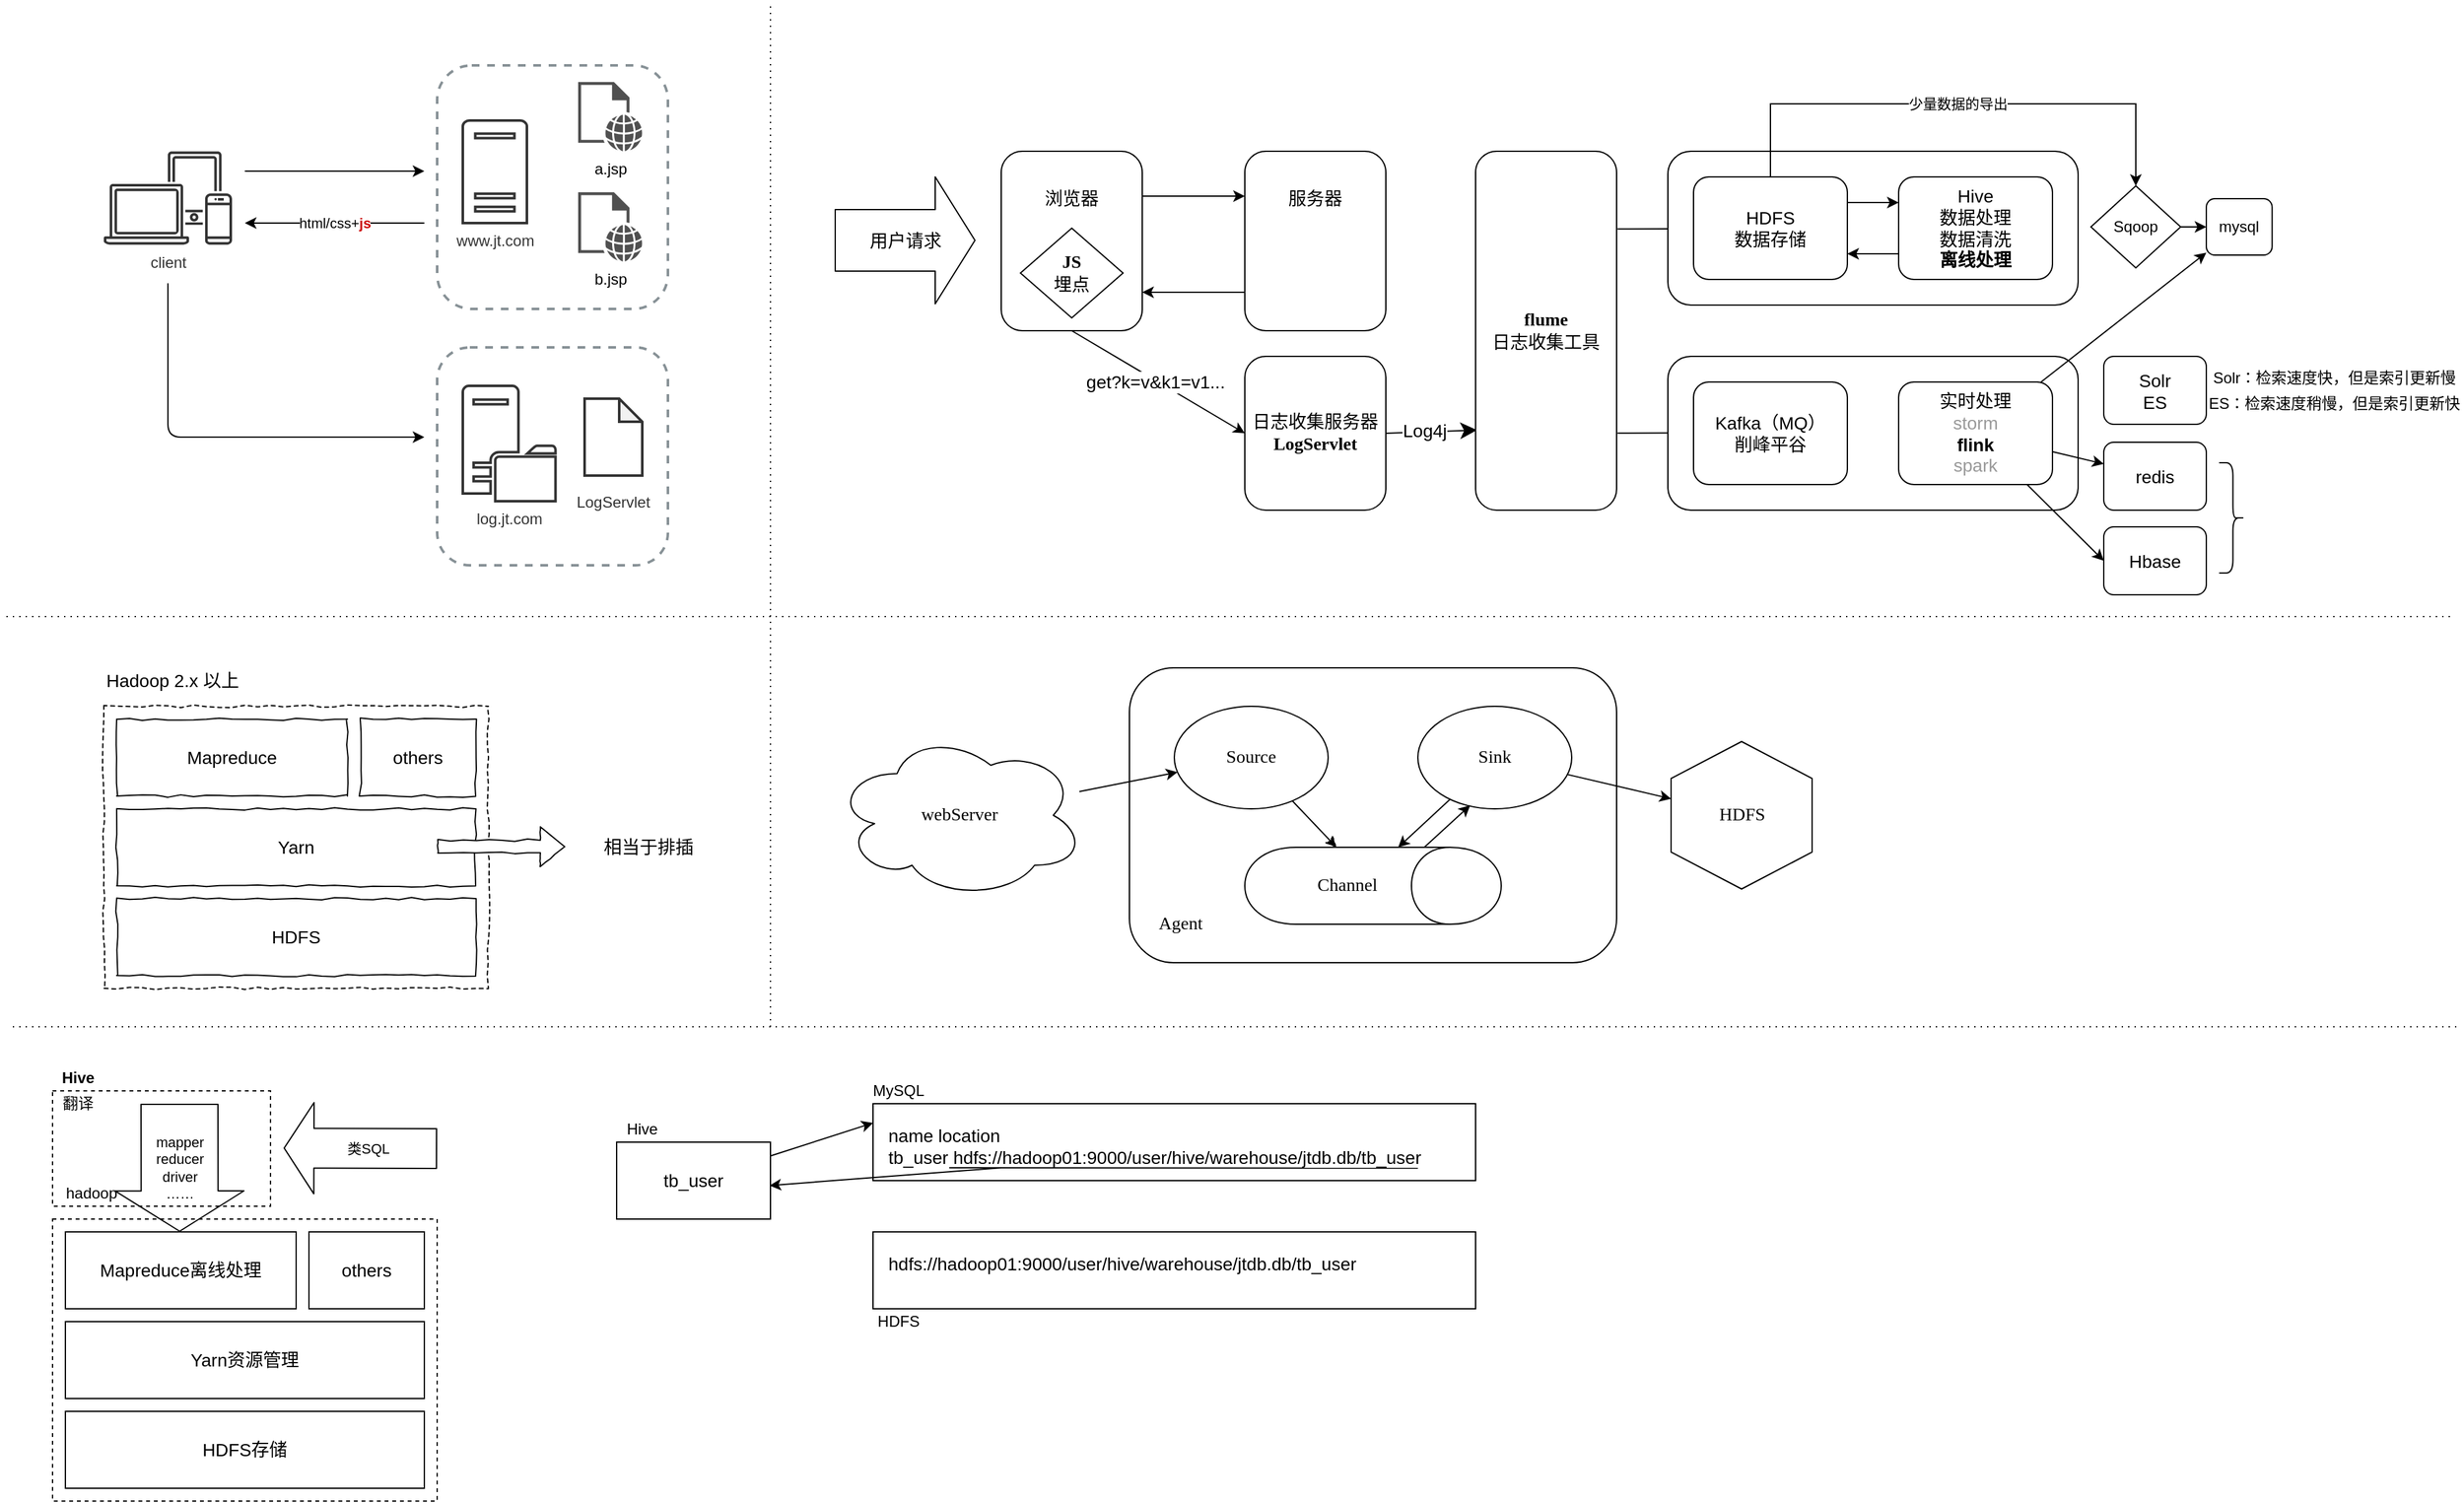 <mxfile version="12.7.4" type="github" pages="3">
  <diagram id="cfbfceXpIu6t2mLNVUXp" name="第 1 页">
    <mxGraphModel dx="263" dy="454" grid="1" gridSize="10" guides="1" tooltips="1" connect="1" arrows="1" fold="1" page="1" pageScale="1" pageWidth="1920" pageHeight="1200" math="0" shadow="0">
      <root>
        <mxCell id="0" />
        <mxCell id="1" parent="0" />
        <mxCell id="2E9C-oRiKgwrVDnKCf8d-44" value="" style="rounded=0;whiteSpace=wrap;html=1;comic=0;dashed=1;" parent="1" vertex="1">
          <mxGeometry x="40" y="850" width="170" height="90" as="geometry" />
        </mxCell>
        <mxCell id="hn4-Lr6tndSpIhgOmaXY-10" value="" style="rounded=1;whiteSpace=wrap;html=1;strokeColor=#879196;strokeWidth=2;fillColor=none;dashed=1;fontColor=#333;" parent="1" vertex="1">
          <mxGeometry x="340" y="50" width="180" height="190" as="geometry" />
        </mxCell>
        <mxCell id="hn4-Lr6tndSpIhgOmaXY-13" value="" style="rounded=1;whiteSpace=wrap;html=1;strokeColor=#879196;strokeWidth=2;fillColor=none;dashed=1;fontColor=#333;" parent="1" vertex="1">
          <mxGeometry x="340" y="270" width="180" height="170" as="geometry" />
        </mxCell>
        <mxCell id="hn4-Lr6tndSpIhgOmaXY-3" value="client" style="outlineConnect=0;gradientColor=none;fontColor=#333;strokeColor=none;fillColor=#333;dashed=0;verticalLabelPosition=bottom;verticalAlign=top;align=center;html=1;fontSize=12;fontStyle=0;aspect=fixed;shape=mxgraph.aws4.illustration_devices;pointerEvents=1" parent="1" vertex="1">
          <mxGeometry x="80" y="117" width="100" height="73" as="geometry" />
        </mxCell>
        <mxCell id="hn4-Lr6tndSpIhgOmaXY-5" value="www.jt.com" style="pointerEvents=1;shadow=0;dashed=0;html=1;strokeColor=#333;fillColor=none;labelPosition=center;verticalLabelPosition=bottom;verticalAlign=top;outlineConnect=0;align=center;shape=mxgraph.office.servers.server_generic;strokeWidth=2;fontColor=#333;" parent="1" vertex="1">
          <mxGeometry x="360" y="93" width="50" height="80" as="geometry" />
        </mxCell>
        <mxCell id="hn4-Lr6tndSpIhgOmaXY-6" value="" style="endArrow=classic;html=1;" parent="1" edge="1">
          <mxGeometry width="50" height="50" relative="1" as="geometry">
            <mxPoint x="190" y="132.5" as="sourcePoint" />
            <mxPoint x="330" y="132.5" as="targetPoint" />
          </mxGeometry>
        </mxCell>
        <mxCell id="hn4-Lr6tndSpIhgOmaXY-7" value="log.jt.com" style="pointerEvents=1;shadow=0;dashed=0;html=1;strokeColor=#333;fillColor=none;labelPosition=center;verticalLabelPosition=bottom;verticalAlign=top;outlineConnect=0;align=center;shape=mxgraph.office.servers.file_server;strokeWidth=2;fontColor=#333;" parent="1" vertex="1">
          <mxGeometry x="360.0" y="300" width="72.32" height="90" as="geometry" />
        </mxCell>
        <mxCell id="hn4-Lr6tndSpIhgOmaXY-8" value="a.jsp" style="pointerEvents=1;shadow=0;dashed=0;html=1;strokeColor=none;fillColor=#505050;labelPosition=center;verticalLabelPosition=bottom;verticalAlign=top;outlineConnect=0;align=center;shape=mxgraph.office.concepts.web_page;" parent="1" vertex="1">
          <mxGeometry x="450" y="63" width="50" height="54" as="geometry" />
        </mxCell>
        <mxCell id="hn4-Lr6tndSpIhgOmaXY-9" value="b.jsp" style="pointerEvents=1;shadow=0;dashed=0;html=1;strokeColor=none;fillColor=#505050;labelPosition=center;verticalLabelPosition=bottom;verticalAlign=top;outlineConnect=0;align=center;shape=mxgraph.office.concepts.web_page;" parent="1" vertex="1">
          <mxGeometry x="450" y="149" width="50" height="54" as="geometry" />
        </mxCell>
        <mxCell id="hn4-Lr6tndSpIhgOmaXY-11" value="html/css+&lt;b&gt;&lt;font color=&quot;#cc0000&quot;&gt;js&lt;/font&gt;&lt;/b&gt;" style="endArrow=classic;html=1;" parent="1" edge="1">
          <mxGeometry width="50" height="50" relative="1" as="geometry">
            <mxPoint x="330" y="173" as="sourcePoint" />
            <mxPoint x="190" y="173" as="targetPoint" />
            <mxPoint as="offset" />
          </mxGeometry>
        </mxCell>
        <mxCell id="hn4-Lr6tndSpIhgOmaXY-12" value="" style="endArrow=classic;html=1;" parent="1" edge="1">
          <mxGeometry width="50" height="50" relative="1" as="geometry">
            <mxPoint x="130" y="220" as="sourcePoint" />
            <mxPoint x="330" y="340" as="targetPoint" />
            <Array as="points">
              <mxPoint x="130" y="340" />
            </Array>
          </mxGeometry>
        </mxCell>
        <mxCell id="hn4-Lr6tndSpIhgOmaXY-18" value="&lt;br&gt;&lt;br&gt;&lt;br&gt;&lt;br&gt;&lt;br&gt;&lt;br&gt;&lt;br&gt;LogServlet" style="shape=note;whiteSpace=wrap;html=1;backgroundOutline=1;darkOpacity=0.05;shadow=0;strokeColor=#333333;strokeWidth=2;fillColor=none;fontColor=#333;size=18;" parent="1" vertex="1">
          <mxGeometry x="455" y="310" width="45" height="60" as="geometry" />
        </mxCell>
        <mxCell id="W54uMN7NJSDBKbqZ157n-1" value="" style="rounded=1;whiteSpace=wrap;html=1;fontSize=14;" parent="1" vertex="1">
          <mxGeometry x="1300" y="277" width="320" height="120" as="geometry" />
        </mxCell>
        <mxCell id="W54uMN7NJSDBKbqZ157n-2" style="edgeStyle=none;rounded=0;comic=0;orthogonalLoop=1;jettySize=auto;html=1;fontSize=14;entryX=1.006;entryY=0.224;entryDx=0;entryDy=0;entryPerimeter=0;endArrow=none;endFill=0;" parent="1" source="W54uMN7NJSDBKbqZ157n-3" edge="1">
          <mxGeometry relative="1" as="geometry">
            <mxPoint x="1260.66" y="177.64" as="targetPoint" />
          </mxGeometry>
        </mxCell>
        <mxCell id="W54uMN7NJSDBKbqZ157n-3" value="" style="rounded=1;whiteSpace=wrap;html=1;fontSize=14;" parent="1" vertex="1">
          <mxGeometry x="1300" y="117" width="320" height="120" as="geometry" />
        </mxCell>
        <mxCell id="W54uMN7NJSDBKbqZ157n-4" value="" style="edgeStyle=orthogonalEdgeStyle;rounded=0;orthogonalLoop=1;jettySize=auto;html=1;fontSize=14;exitX=1;exitY=0.25;exitDx=0;exitDy=0;entryX=0;entryY=0.25;entryDx=0;entryDy=0;" parent="1" source="W54uMN7NJSDBKbqZ157n-6" target="W54uMN7NJSDBKbqZ157n-8" edge="1">
          <mxGeometry relative="1" as="geometry" />
        </mxCell>
        <mxCell id="W54uMN7NJSDBKbqZ157n-5" value="get?k=v&amp;amp;k1=v1..." style="rounded=0;orthogonalLoop=1;jettySize=auto;html=1;entryX=0;entryY=0.5;entryDx=0;entryDy=0;fontSize=14;exitX=0.5;exitY=1;exitDx=0;exitDy=0;" parent="1" source="W54uMN7NJSDBKbqZ157n-6" target="W54uMN7NJSDBKbqZ157n-11" edge="1">
          <mxGeometry x="-0.027" y="-1" relative="1" as="geometry">
            <mxPoint as="offset" />
          </mxGeometry>
        </mxCell>
        <mxCell id="W54uMN7NJSDBKbqZ157n-6" value="浏览器&lt;br&gt;&lt;br&gt;&lt;br&gt;&lt;br&gt;&lt;br&gt;" style="rounded=1;whiteSpace=wrap;html=1;fontSize=14;" parent="1" vertex="1">
          <mxGeometry x="780" y="117" width="110" height="140" as="geometry" />
        </mxCell>
        <mxCell id="W54uMN7NJSDBKbqZ157n-7" style="edgeStyle=orthogonalEdgeStyle;rounded=0;orthogonalLoop=1;jettySize=auto;html=1;fontSize=14;" parent="1" source="W54uMN7NJSDBKbqZ157n-8" edge="1">
          <mxGeometry relative="1" as="geometry">
            <mxPoint x="890" y="227" as="targetPoint" />
            <Array as="points">
              <mxPoint x="890" y="227" />
            </Array>
          </mxGeometry>
        </mxCell>
        <mxCell id="W54uMN7NJSDBKbqZ157n-8" value="服务器&lt;br&gt;&lt;br&gt;&lt;br&gt;&lt;br&gt;&lt;br&gt;" style="rounded=1;whiteSpace=wrap;html=1;fontSize=14;" parent="1" vertex="1">
          <mxGeometry x="970" y="117" width="110" height="140" as="geometry" />
        </mxCell>
        <mxCell id="W54uMN7NJSDBKbqZ157n-9" value="&lt;b&gt;&lt;font face=&quot;Lucida Console&quot;&gt;JS&lt;/font&gt;&lt;/b&gt;&lt;br&gt;埋点" style="rhombus;whiteSpace=wrap;html=1;fontSize=14;" parent="1" vertex="1">
          <mxGeometry x="795" y="177" width="80" height="70" as="geometry" />
        </mxCell>
        <mxCell id="W54uMN7NJSDBKbqZ157n-10" value="Log4j" style="edgeStyle=none;rounded=0;orthogonalLoop=1;jettySize=auto;html=1;fontSize=14;exitX=1;exitY=0.5;exitDx=0;exitDy=0;entryX=0.01;entryY=0.777;entryDx=0;entryDy=0;entryPerimeter=0;endWidth=28.514;endSize=10.034;" parent="1" source="W54uMN7NJSDBKbqZ157n-11" target="W54uMN7NJSDBKbqZ157n-12" edge="1">
          <mxGeometry x="-0.156" y="1" relative="1" as="geometry">
            <mxPoint x="1080" y="358" as="sourcePoint" />
            <mxPoint x="1140.66" y="357.72" as="targetPoint" />
            <mxPoint as="offset" />
          </mxGeometry>
        </mxCell>
        <mxCell id="W54uMN7NJSDBKbqZ157n-11" value="日志收集服务器&lt;br&gt;&lt;b&gt;&lt;font face=&quot;Lucida Console&quot;&gt;LogServlet&lt;/font&gt;&lt;/b&gt;" style="rounded=1;whiteSpace=wrap;html=1;fontSize=14;" parent="1" vertex="1">
          <mxGeometry x="970" y="277" width="110" height="120" as="geometry" />
        </mxCell>
        <mxCell id="W54uMN7NJSDBKbqZ157n-12" value="&lt;font face=&quot;Lucida Console&quot;&gt;&lt;b&gt;flume&lt;/b&gt;&lt;/font&gt;&lt;br&gt;日志收集工具" style="rounded=1;whiteSpace=wrap;html=1;fontSize=14;" parent="1" vertex="1">
          <mxGeometry x="1150" y="117" width="110" height="280" as="geometry" />
        </mxCell>
        <mxCell id="W54uMN7NJSDBKbqZ157n-14" value="" style="edgeStyle=none;rounded=0;comic=0;orthogonalLoop=1;jettySize=auto;html=1;fontSize=14;exitX=1;exitY=0.25;exitDx=0;exitDy=0;entryX=0;entryY=0.25;entryDx=0;entryDy=0;" parent="1" source="W54uMN7NJSDBKbqZ157n-15" target="W54uMN7NJSDBKbqZ157n-16" edge="1">
          <mxGeometry relative="1" as="geometry" />
        </mxCell>
        <mxCell id="2E9C-oRiKgwrVDnKCf8d-19" value="少量数据的导出" style="edgeStyle=elbowEdgeStyle;rounded=0;orthogonalLoop=1;jettySize=auto;html=1;entryX=0.5;entryY=0;entryDx=0;entryDy=0;exitX=0.5;exitY=0;exitDx=0;exitDy=0;" parent="1" source="W54uMN7NJSDBKbqZ157n-15" target="2E9C-oRiKgwrVDnKCf8d-18" edge="1">
          <mxGeometry relative="1" as="geometry">
            <Array as="points">
              <mxPoint x="1522" y="80" />
            </Array>
          </mxGeometry>
        </mxCell>
        <mxCell id="W54uMN7NJSDBKbqZ157n-15" value="HDFS&lt;br&gt;数据存储" style="rounded=1;whiteSpace=wrap;html=1;fontSize=14;" parent="1" vertex="1">
          <mxGeometry x="1320" y="137" width="120" height="80" as="geometry" />
        </mxCell>
        <mxCell id="2E9C-oRiKgwrVDnKCf8d-17" style="edgeStyle=none;rounded=0;orthogonalLoop=1;jettySize=auto;html=1;entryX=1;entryY=0.75;entryDx=0;entryDy=0;exitX=0;exitY=0.75;exitDx=0;exitDy=0;" parent="1" source="W54uMN7NJSDBKbqZ157n-16" target="W54uMN7NJSDBKbqZ157n-15" edge="1">
          <mxGeometry relative="1" as="geometry" />
        </mxCell>
        <mxCell id="W54uMN7NJSDBKbqZ157n-16" value="Hive&lt;br&gt;数据处理&lt;br&gt;数据清洗&lt;br&gt;&lt;b&gt;离线处理&lt;/b&gt;" style="rounded=1;whiteSpace=wrap;html=1;fontSize=14;" parent="1" vertex="1">
          <mxGeometry x="1480" y="137" width="120" height="80" as="geometry" />
        </mxCell>
        <mxCell id="W54uMN7NJSDBKbqZ157n-18" value="Kafka（MQ）&lt;br&gt;削峰平谷" style="rounded=1;whiteSpace=wrap;html=1;fontSize=14;" parent="1" vertex="1">
          <mxGeometry x="1320" y="297" width="120" height="80" as="geometry" />
        </mxCell>
        <mxCell id="W54uMN7NJSDBKbqZ157n-20" style="edgeStyle=none;rounded=0;comic=0;orthogonalLoop=1;jettySize=auto;html=1;fontSize=14;entryX=1.006;entryY=0.224;entryDx=0;entryDy=0;entryPerimeter=0;endArrow=none;endFill=0;" parent="1" edge="1">
          <mxGeometry relative="1" as="geometry">
            <mxPoint x="1260.66" y="336.89" as="targetPoint" />
            <mxPoint x="1300" y="336.764" as="sourcePoint" />
          </mxGeometry>
        </mxCell>
        <mxCell id="W54uMN7NJSDBKbqZ157n-21" value="用户请求" style="shape=flexArrow;endArrow=classic;html=1;fontSize=14;endWidth=50;endSize=10;width=48;" parent="1" edge="1">
          <mxGeometry width="50" height="50" relative="1" as="geometry">
            <mxPoint x="650" y="186.5" as="sourcePoint" />
            <mxPoint x="760" y="186.5" as="targetPoint" />
          </mxGeometry>
        </mxCell>
        <mxCell id="W54uMN7NJSDBKbqZ157n-22" value="mysql" style="rounded=1;whiteSpace=wrap;html=1;" parent="1" vertex="1">
          <mxGeometry x="1720" y="154" width="51.33" height="44" as="geometry" />
        </mxCell>
        <mxCell id="tuWvKt4FF0OUbdxy8NSD-1" value="" style="rounded=0;whiteSpace=wrap;html=1;fontSize=14;dashed=1;comic=1;" parent="1" vertex="1">
          <mxGeometry x="80" y="550" width="300" height="220" as="geometry" />
        </mxCell>
        <mxCell id="tuWvKt4FF0OUbdxy8NSD-2" value="HDFS" style="rounded=0;whiteSpace=wrap;html=1;fontSize=14;comic=1;" parent="1" vertex="1">
          <mxGeometry x="90" y="700" width="280" height="60" as="geometry" />
        </mxCell>
        <mxCell id="tuWvKt4FF0OUbdxy8NSD-3" value="Yarn" style="rounded=0;whiteSpace=wrap;html=1;fontSize=14;comic=1;" parent="1" vertex="1">
          <mxGeometry x="90" y="630" width="280" height="60" as="geometry" />
        </mxCell>
        <mxCell id="tuWvKt4FF0OUbdxy8NSD-4" value="Mapreduce" style="rounded=0;whiteSpace=wrap;html=1;fontSize=14;comic=1;" parent="1" vertex="1">
          <mxGeometry x="90" y="560" width="180" height="60" as="geometry" />
        </mxCell>
        <mxCell id="tuWvKt4FF0OUbdxy8NSD-5" value="others" style="rounded=0;whiteSpace=wrap;html=1;fontSize=14;comic=1;" parent="1" vertex="1">
          <mxGeometry x="280" y="560" width="90" height="60" as="geometry" />
        </mxCell>
        <mxCell id="tuWvKt4FF0OUbdxy8NSD-6" value="Hadoop 2.x 以上" style="text;html=1;strokeColor=none;fillColor=none;align=left;verticalAlign=middle;whiteSpace=wrap;rounded=0;fontSize=14;comic=1;" parent="1" vertex="1">
          <mxGeometry x="80" y="520" width="119" height="20" as="geometry" />
        </mxCell>
        <mxCell id="tuWvKt4FF0OUbdxy8NSD-7" value="" style="shape=flexArrow;endArrow=classic;html=1;fontSize=14;fillColor=#ffffff;comic=1;" parent="1" edge="1">
          <mxGeometry width="50" height="50" relative="1" as="geometry">
            <mxPoint x="340" y="659.5" as="sourcePoint" />
            <mxPoint x="440" y="659.5" as="targetPoint" />
          </mxGeometry>
        </mxCell>
        <mxCell id="tuWvKt4FF0OUbdxy8NSD-8" value="相当于排插" style="text;html=1;strokeColor=none;fillColor=none;align=center;verticalAlign=middle;whiteSpace=wrap;rounded=0;fontSize=14;comic=1;" parent="1" vertex="1">
          <mxGeometry x="460" y="645" width="90" height="30" as="geometry" />
        </mxCell>
        <mxCell id="2E9C-oRiKgwrVDnKCf8d-1" value="" style="rounded=1;whiteSpace=wrap;html=1;fontSize=14;comic=0;fontFamily=Comic Sans MS;" parent="1" vertex="1">
          <mxGeometry x="880" y="520" width="380" height="230" as="geometry" />
        </mxCell>
        <mxCell id="2E9C-oRiKgwrVDnKCf8d-2" style="rounded=0;comic=0;orthogonalLoop=1;jettySize=auto;html=1;fontSize=14;fontFamily=Comic Sans MS;" parent="1" source="2E9C-oRiKgwrVDnKCf8d-3" target="2E9C-oRiKgwrVDnKCf8d-5" edge="1">
          <mxGeometry relative="1" as="geometry" />
        </mxCell>
        <mxCell id="2E9C-oRiKgwrVDnKCf8d-3" value="webServer" style="ellipse;shape=cloud;whiteSpace=wrap;html=1;fontSize=14;comic=1;fontFamily=Comic Sans MS;" parent="1" vertex="1">
          <mxGeometry x="650" y="570" width="195" height="130" as="geometry" />
        </mxCell>
        <mxCell id="2E9C-oRiKgwrVDnKCf8d-4" style="edgeStyle=none;rounded=0;comic=1;orthogonalLoop=1;jettySize=auto;html=1;fontFamily=Comic Sans MS;fontSize=14;" parent="1" source="2E9C-oRiKgwrVDnKCf8d-5" target="2E9C-oRiKgwrVDnKCf8d-11" edge="1">
          <mxGeometry relative="1" as="geometry" />
        </mxCell>
        <mxCell id="2E9C-oRiKgwrVDnKCf8d-5" value="Source" style="ellipse;whiteSpace=wrap;html=1;fontSize=14;fontFamily=Comic Sans MS;" parent="1" vertex="1">
          <mxGeometry x="915" y="550" width="120" height="80" as="geometry" />
        </mxCell>
        <mxCell id="2E9C-oRiKgwrVDnKCf8d-6" style="rounded=0;comic=0;orthogonalLoop=1;jettySize=auto;html=1;fontFamily=Comic Sans MS;fontSize=14;entryX=0.001;entryY=0.402;entryDx=0;entryDy=0;entryPerimeter=0;" parent="1" source="2E9C-oRiKgwrVDnKCf8d-8" target="2E9C-oRiKgwrVDnKCf8d-11" edge="1">
          <mxGeometry relative="1" as="geometry" />
        </mxCell>
        <mxCell id="2E9C-oRiKgwrVDnKCf8d-7" style="edgeStyle=none;rounded=0;comic=0;orthogonalLoop=1;jettySize=auto;html=1;fontFamily=Comic Sans MS;fontSize=14;" parent="1" source="2E9C-oRiKgwrVDnKCf8d-8" target="2E9C-oRiKgwrVDnKCf8d-9" edge="1">
          <mxGeometry relative="1" as="geometry" />
        </mxCell>
        <mxCell id="2E9C-oRiKgwrVDnKCf8d-8" value="Sink" style="ellipse;whiteSpace=wrap;html=1;fontSize=14;comic=1;fontFamily=Comic Sans MS;" parent="1" vertex="1">
          <mxGeometry x="1105" y="550" width="120" height="80" as="geometry" />
        </mxCell>
        <mxCell id="2E9C-oRiKgwrVDnKCf8d-9" value="HDFS" style="shape=hexagon;perimeter=hexagonPerimeter2;whiteSpace=wrap;html=1;fontSize=14;rotation=90;horizontal=0;comic=0;fontFamily=Comic Sans MS;" parent="1" vertex="1">
          <mxGeometry x="1300" y="580" width="115" height="110" as="geometry" />
        </mxCell>
        <mxCell id="2E9C-oRiKgwrVDnKCf8d-10" style="rounded=0;comic=0;orthogonalLoop=1;jettySize=auto;html=1;fontFamily=Comic Sans MS;fontSize=14;entryX=0.34;entryY=0.965;entryDx=0;entryDy=0;entryPerimeter=0;exitX=0;exitY=0.3;exitDx=0;exitDy=0;" parent="1" source="2E9C-oRiKgwrVDnKCf8d-11" target="2E9C-oRiKgwrVDnKCf8d-8" edge="1">
          <mxGeometry relative="1" as="geometry" />
        </mxCell>
        <mxCell id="2E9C-oRiKgwrVDnKCf8d-11" value="Channel" style="shape=cylinder;whiteSpace=wrap;html=1;boundedLbl=1;backgroundOutline=1;fontSize=14;rotation=90;horizontal=0;fontFamily=Comic Sans MS;" parent="1" vertex="1">
          <mxGeometry x="1040" y="590" width="60" height="200" as="geometry" />
        </mxCell>
        <mxCell id="2E9C-oRiKgwrVDnKCf8d-12" value="Agent" style="text;html=1;strokeColor=none;fillColor=none;align=center;verticalAlign=middle;whiteSpace=wrap;rounded=0;fontSize=14;fontFamily=Comic Sans MS;" parent="1" vertex="1">
          <mxGeometry x="900" y="710" width="40" height="20" as="geometry" />
        </mxCell>
        <mxCell id="2E9C-oRiKgwrVDnKCf8d-13" value="" style="endArrow=none;dashed=1;html=1;dashPattern=1 4;" parent="1" edge="1">
          <mxGeometry width="50" height="50" relative="1" as="geometry">
            <mxPoint x="600" y="800" as="sourcePoint" />
            <mxPoint x="600" as="targetPoint" />
          </mxGeometry>
        </mxCell>
        <mxCell id="2E9C-oRiKgwrVDnKCf8d-14" value="" style="endArrow=none;dashed=1;html=1;dashPattern=1 4;" parent="1" edge="1">
          <mxGeometry width="50" height="50" relative="1" as="geometry">
            <mxPoint x="1910" y="480" as="sourcePoint" />
            <mxPoint y="480" as="targetPoint" />
          </mxGeometry>
        </mxCell>
        <mxCell id="2E9C-oRiKgwrVDnKCf8d-15" value="" style="endArrow=none;dashed=1;html=1;dashPattern=1 4;" parent="1" edge="1">
          <mxGeometry width="50" height="50" relative="1" as="geometry">
            <mxPoint x="1915" y="800" as="sourcePoint" />
            <mxPoint x="5" y="800" as="targetPoint" />
          </mxGeometry>
        </mxCell>
        <mxCell id="2E9C-oRiKgwrVDnKCf8d-20" style="edgeStyle=elbowEdgeStyle;rounded=0;orthogonalLoop=1;jettySize=auto;html=1;" parent="1" source="2E9C-oRiKgwrVDnKCf8d-18" target="W54uMN7NJSDBKbqZ157n-22" edge="1">
          <mxGeometry relative="1" as="geometry" />
        </mxCell>
        <mxCell id="2E9C-oRiKgwrVDnKCf8d-18" value="Sqoop" style="rhombus;whiteSpace=wrap;html=1;" parent="1" vertex="1">
          <mxGeometry x="1630" y="144" width="70" height="64" as="geometry" />
        </mxCell>
        <mxCell id="2E9C-oRiKgwrVDnKCf8d-31" style="rounded=0;orthogonalLoop=1;jettySize=auto;html=1;" parent="1" source="2E9C-oRiKgwrVDnKCf8d-22" target="2E9C-oRiKgwrVDnKCf8d-30" edge="1">
          <mxGeometry relative="1" as="geometry" />
        </mxCell>
        <mxCell id="2E9C-oRiKgwrVDnKCf8d-32" style="edgeStyle=none;rounded=0;orthogonalLoop=1;jettySize=auto;html=1;" parent="1" source="2E9C-oRiKgwrVDnKCf8d-22" target="W54uMN7NJSDBKbqZ157n-22" edge="1">
          <mxGeometry relative="1" as="geometry" />
        </mxCell>
        <mxCell id="2E9C-oRiKgwrVDnKCf8d-34" style="edgeStyle=none;rounded=0;orthogonalLoop=1;jettySize=auto;html=1;entryX=0;entryY=0.5;entryDx=0;entryDy=0;" parent="1" source="2E9C-oRiKgwrVDnKCf8d-22" target="2E9C-oRiKgwrVDnKCf8d-33" edge="1">
          <mxGeometry relative="1" as="geometry" />
        </mxCell>
        <mxCell id="2E9C-oRiKgwrVDnKCf8d-22" value="实时处理&lt;br&gt;&lt;font color=&quot;#999999&quot;&gt;storm&lt;/font&gt;&lt;br&gt;&lt;b&gt;flink&lt;/b&gt;&lt;br&gt;&lt;font color=&quot;#999999&quot;&gt;spark&lt;/font&gt;" style="rounded=1;whiteSpace=wrap;html=1;fontSize=14;" parent="1" vertex="1">
          <mxGeometry x="1480" y="297" width="120" height="80" as="geometry" />
        </mxCell>
        <mxCell id="2E9C-oRiKgwrVDnKCf8d-24" value="Solr&lt;br&gt;ES" style="rounded=1;whiteSpace=wrap;html=1;fontSize=14;" parent="1" vertex="1">
          <mxGeometry x="1640" y="277" width="80" height="53" as="geometry" />
        </mxCell>
        <mxCell id="2E9C-oRiKgwrVDnKCf8d-25" value="Solr：检索速度快，但是索引更新慢" style="text;html=1;strokeColor=none;fillColor=none;align=center;verticalAlign=middle;whiteSpace=wrap;rounded=0;" parent="1" vertex="1">
          <mxGeometry x="1720" y="283.5" width="200" height="20" as="geometry" />
        </mxCell>
        <mxCell id="2E9C-oRiKgwrVDnKCf8d-28" value="ES：检索速度稍慢，但是索引更新快" style="text;html=1;strokeColor=none;fillColor=none;align=center;verticalAlign=middle;whiteSpace=wrap;rounded=0;" parent="1" vertex="1">
          <mxGeometry x="1720" y="303.5" width="200" height="20" as="geometry" />
        </mxCell>
        <mxCell id="2E9C-oRiKgwrVDnKCf8d-30" value="redis" style="rounded=1;whiteSpace=wrap;html=1;fontSize=14;" parent="1" vertex="1">
          <mxGeometry x="1640" y="344" width="80" height="53" as="geometry" />
        </mxCell>
        <mxCell id="2E9C-oRiKgwrVDnKCf8d-33" value="Hbase" style="rounded=1;whiteSpace=wrap;html=1;fontSize=14;" parent="1" vertex="1">
          <mxGeometry x="1640" y="410" width="80" height="53" as="geometry" />
        </mxCell>
        <mxCell id="2E9C-oRiKgwrVDnKCf8d-35" value="" style="shape=curlyBracket;whiteSpace=wrap;html=1;rounded=1;size=0.462;rotation=-180;" parent="1" vertex="1">
          <mxGeometry x="1730" y="360" width="20" height="86" as="geometry" />
        </mxCell>
        <mxCell id="2E9C-oRiKgwrVDnKCf8d-36" value="" style="rounded=0;whiteSpace=wrap;html=1;fontSize=14;dashed=1;comic=0;" parent="1" vertex="1">
          <mxGeometry x="40" y="950" width="300" height="220" as="geometry" />
        </mxCell>
        <mxCell id="2E9C-oRiKgwrVDnKCf8d-37" value="HDFS存储" style="rounded=0;whiteSpace=wrap;html=1;fontSize=14;comic=0;" parent="1" vertex="1">
          <mxGeometry x="50" y="1100" width="280" height="60" as="geometry" />
        </mxCell>
        <mxCell id="2E9C-oRiKgwrVDnKCf8d-38" value="Yarn资源管理" style="rounded=0;whiteSpace=wrap;html=1;fontSize=14;comic=0;" parent="1" vertex="1">
          <mxGeometry x="50" y="1030" width="280" height="60" as="geometry" />
        </mxCell>
        <mxCell id="2E9C-oRiKgwrVDnKCf8d-39" value="Mapreduce离线处理" style="rounded=0;whiteSpace=wrap;html=1;fontSize=14;comic=0;" parent="1" vertex="1">
          <mxGeometry x="50" y="960" width="180" height="60" as="geometry" />
        </mxCell>
        <mxCell id="2E9C-oRiKgwrVDnKCf8d-40" value="others" style="rounded=0;whiteSpace=wrap;html=1;fontSize=14;comic=0;" parent="1" vertex="1">
          <mxGeometry x="240" y="960" width="90" height="60" as="geometry" />
        </mxCell>
        <mxCell id="2E9C-oRiKgwrVDnKCf8d-42" value="mapper&lt;br&gt;reducer&lt;br&gt;driver&lt;br&gt;……&lt;br&gt;" style="shape=flexArrow;endArrow=classic;html=1;endWidth=39.31;endSize=10.138;width=60;labelBackgroundColor=none;" parent="1" edge="1">
          <mxGeometry width="50" height="50" relative="1" as="geometry">
            <mxPoint x="139" y="860" as="sourcePoint" />
            <mxPoint x="139.16" y="960" as="targetPoint" />
          </mxGeometry>
        </mxCell>
        <mxCell id="2E9C-oRiKgwrVDnKCf8d-45" value="Hive" style="text;html=1;strokeColor=none;fillColor=none;align=center;verticalAlign=middle;whiteSpace=wrap;rounded=0;dashed=1;comic=0;fontStyle=1" parent="1" vertex="1">
          <mxGeometry x="40" y="830" width="40" height="20" as="geometry" />
        </mxCell>
        <mxCell id="2E9C-oRiKgwrVDnKCf8d-46" value="hadoop" style="text;html=1;align=center;verticalAlign=middle;resizable=0;points=[];autosize=1;" parent="1" vertex="1">
          <mxGeometry x="40" y="920" width="60" height="20" as="geometry" />
        </mxCell>
        <mxCell id="2E9C-oRiKgwrVDnKCf8d-47" value="翻译" style="text;html=1;strokeColor=none;fillColor=none;align=center;verticalAlign=middle;whiteSpace=wrap;rounded=0;dashed=1;comic=0;" parent="1" vertex="1">
          <mxGeometry x="40" y="850" width="40" height="20" as="geometry" />
        </mxCell>
        <mxCell id="2E9C-oRiKgwrVDnKCf8d-48" value="类SQL" style="shape=flexArrow;endArrow=classic;html=1;endWidth=39.12;endSize=7.407;width=31.034;labelBackgroundColor=none;" parent="1" edge="1">
          <mxGeometry x="-0.09" width="50" height="50" relative="1" as="geometry">
            <mxPoint x="340" y="895" as="sourcePoint" />
            <mxPoint x="220.16" y="894.66" as="targetPoint" />
            <mxPoint as="offset" />
          </mxGeometry>
        </mxCell>
        <mxCell id="rbI5kQu1qIN9frQtN-4D-4" value="" style="rounded=0;orthogonalLoop=1;jettySize=auto;html=1;entryX=0;entryY=0.25;entryDx=0;entryDy=0;" edge="1" parent="1" source="rbI5kQu1qIN9frQtN-4D-1" target="rbI5kQu1qIN9frQtN-4D-3">
          <mxGeometry relative="1" as="geometry" />
        </mxCell>
        <mxCell id="rbI5kQu1qIN9frQtN-4D-1" value="tb_user" style="rounded=0;whiteSpace=wrap;html=1;fontSize=14;" vertex="1" parent="1">
          <mxGeometry x="480" y="890" width="120" height="60" as="geometry" />
        </mxCell>
        <mxCell id="rbI5kQu1qIN9frQtN-4D-3" value="name location&lt;br style=&quot;font-size: 14px;&quot;&gt;tb_user hdfs://hadoop01:9000/user/hive/warehouse/jtdb.db/tb_user" style="rounded=0;whiteSpace=wrap;html=1;align=left;fontSize=14;labelPosition=center;verticalLabelPosition=middle;verticalAlign=top;spacing=12;" vertex="1" parent="1">
          <mxGeometry x="680" y="860" width="470" height="60" as="geometry" />
        </mxCell>
        <mxCell id="rbI5kQu1qIN9frQtN-4D-2" value="Hive" style="text;html=1;strokeColor=none;fillColor=none;align=center;verticalAlign=middle;whiteSpace=wrap;rounded=0;" vertex="1" parent="1">
          <mxGeometry x="480" y="870" width="40" height="20" as="geometry" />
        </mxCell>
        <mxCell id="rbI5kQu1qIN9frQtN-4D-5" value="MySQL" style="text;html=1;strokeColor=none;fillColor=none;align=center;verticalAlign=middle;whiteSpace=wrap;rounded=0;" vertex="1" parent="1">
          <mxGeometry x="680" y="840" width="40" height="20" as="geometry" />
        </mxCell>
        <mxCell id="rbI5kQu1qIN9frQtN-4D-6" value="hdfs://hadoop01:9000/user/hive/warehouse/jtdb.db/tb_user" style="rounded=0;whiteSpace=wrap;html=1;align=left;fontSize=14;labelPosition=center;verticalLabelPosition=middle;verticalAlign=top;spacing=12;" vertex="1" parent="1">
          <mxGeometry x="680" y="960" width="470" height="60" as="geometry" />
        </mxCell>
        <mxCell id="rbI5kQu1qIN9frQtN-4D-7" value="HDFS" style="text;html=1;strokeColor=none;fillColor=none;align=center;verticalAlign=middle;whiteSpace=wrap;rounded=0;" vertex="1" parent="1">
          <mxGeometry x="680" y="1020" width="40" height="20" as="geometry" />
        </mxCell>
        <mxCell id="rbI5kQu1qIN9frQtN-4D-10" value="" style="endArrow=none;html=1;fontSize=14;" edge="1" parent="1">
          <mxGeometry width="50" height="50" relative="1" as="geometry">
            <mxPoint x="739.43" y="910" as="sourcePoint" />
            <mxPoint x="1105.001" y="910.29" as="targetPoint" />
          </mxGeometry>
        </mxCell>
        <mxCell id="rbI5kQu1qIN9frQtN-4D-11" value="" style="endArrow=classic;html=1;fontSize=14;entryX=0.994;entryY=0.564;entryDx=0;entryDy=0;entryPerimeter=0;" edge="1" parent="1" target="rbI5kQu1qIN9frQtN-4D-1">
          <mxGeometry width="50" height="50" relative="1" as="geometry">
            <mxPoint x="780" y="910" as="sourcePoint" />
            <mxPoint x="830" y="920" as="targetPoint" />
          </mxGeometry>
        </mxCell>
      </root>
    </mxGraphModel>
  </diagram>
  <diagram id="eFa5hQdMBKlKPxvFbkuM" name="第 2 页">
    
    <mxGraphModel dx="1662" dy="838" grid="1" gridSize="10" guides="1" tooltips="1" connect="1" arrows="1" fold="1" page="1" pageScale="1" pageWidth="1920" pageHeight="1200" math="0" shadow="0">
      
      <root>
        
        <mxCell id="J1c8BSzoJTzlrFZl3jKa-0" />
        
        <mxCell id="J1c8BSzoJTzlrFZl3jKa-1" parent="J1c8BSzoJTzlrFZl3jKa-0" />
        
        <mxCell id="J1c8BSzoJTzlrFZl3jKa-21" value="" style="rounded=1;whiteSpace=wrap;html=1;fontSize=14;" parent="J1c8BSzoJTzlrFZl3jKa-1" vertex="1">
          
          <mxGeometry x="720" y="320" width="320" height="120" as="geometry" />
          
        </mxCell>
        
        <mxCell id="J1c8BSzoJTzlrFZl3jKa-22" style="edgeStyle=none;rounded=0;comic=0;orthogonalLoop=1;jettySize=auto;html=1;fontSize=14;entryX=1.006;entryY=0.224;entryDx=0;entryDy=0;entryPerimeter=0;endArrow=none;endFill=0;" parent="J1c8BSzoJTzlrFZl3jKa-1" source="J1c8BSzoJTzlrFZl3jKa-20" edge="1">
          
          <mxGeometry relative="1" as="geometry">
            
            <mxPoint x="680.66" y="220.64" as="targetPoint" />
            
          </mxGeometry>
          
        </mxCell>
        
        <mxCell id="J1c8BSzoJTzlrFZl3jKa-20" value="" style="rounded=1;whiteSpace=wrap;html=1;fontSize=14;" parent="J1c8BSzoJTzlrFZl3jKa-1" vertex="1">
          
          <mxGeometry x="720" y="160" width="320" height="120" as="geometry" />
          
        </mxCell>
        
        <mxCell id="J1c8BSzoJTzlrFZl3jKa-5" value="" style="edgeStyle=orthogonalEdgeStyle;rounded=0;orthogonalLoop=1;jettySize=auto;html=1;fontSize=14;exitX=1;exitY=0.25;exitDx=0;exitDy=0;entryX=0;entryY=0.25;entryDx=0;entryDy=0;" parent="J1c8BSzoJTzlrFZl3jKa-1" source="J1c8BSzoJTzlrFZl3jKa-2" target="J1c8BSzoJTzlrFZl3jKa-4" edge="1">
          
          <mxGeometry relative="1" as="geometry" />
          
        </mxCell>
        
        <mxCell id="J1c8BSzoJTzlrFZl3jKa-9" value="get?k=v&amp;amp;k1=v1..." style="rounded=0;orthogonalLoop=1;jettySize=auto;html=1;entryX=0;entryY=0.5;entryDx=0;entryDy=0;fontSize=14;exitX=0.5;exitY=1;exitDx=0;exitDy=0;" parent="J1c8BSzoJTzlrFZl3jKa-1" source="J1c8BSzoJTzlrFZl3jKa-2" target="J1c8BSzoJTzlrFZl3jKa-7" edge="1">
          
          <mxGeometry x="-0.027" y="-1" relative="1" as="geometry">
            
            <mxPoint as="offset" />
            
          </mxGeometry>
          
        </mxCell>
        
        <mxCell id="J1c8BSzoJTzlrFZl3jKa-2" value="浏览器&lt;br&gt;&lt;br&gt;&lt;br&gt;&lt;br&gt;&lt;br&gt;" style="rounded=1;whiteSpace=wrap;html=1;fontSize=14;" parent="J1c8BSzoJTzlrFZl3jKa-1" vertex="1">
          
          <mxGeometry x="200" y="160" width="110" height="140" as="geometry" />
          
        </mxCell>
        
        <mxCell id="J1c8BSzoJTzlrFZl3jKa-6" style="edgeStyle=orthogonalEdgeStyle;rounded=0;orthogonalLoop=1;jettySize=auto;html=1;fontSize=14;" parent="J1c8BSzoJTzlrFZl3jKa-1" source="J1c8BSzoJTzlrFZl3jKa-4" edge="1">
          
          <mxGeometry relative="1" as="geometry">
            
            <mxPoint x="310" y="270" as="targetPoint" />
            
            <Array as="points">
              
              <mxPoint x="310" y="270" />
              
            </Array>
            
          </mxGeometry>
          
        </mxCell>
        
        <mxCell id="J1c8BSzoJTzlrFZl3jKa-4" value="服务器&lt;br&gt;&lt;br&gt;&lt;br&gt;&lt;br&gt;&lt;br&gt;" style="rounded=1;whiteSpace=wrap;html=1;fontSize=14;" parent="J1c8BSzoJTzlrFZl3jKa-1" vertex="1">
          
          <mxGeometry x="390" y="160" width="110" height="140" as="geometry" />
          
        </mxCell>
        
        <mxCell id="J1c8BSzoJTzlrFZl3jKa-3" value="&lt;b&gt;&lt;font face=&quot;Lucida Console&quot;&gt;JS&lt;/font&gt;&lt;/b&gt;&lt;br&gt;埋点" style="rhombus;whiteSpace=wrap;html=1;fontSize=14;" parent="J1c8BSzoJTzlrFZl3jKa-1" vertex="1">
          
          <mxGeometry x="215" y="220" width="80" height="70" as="geometry" />
          
        </mxCell>
        
        <mxCell id="J1c8BSzoJTzlrFZl3jKa-11" value="Log4j" style="edgeStyle=none;rounded=0;orthogonalLoop=1;jettySize=auto;html=1;fontSize=14;exitX=1;exitY=0.5;exitDx=0;exitDy=0;entryX=0.01;entryY=0.777;entryDx=0;entryDy=0;entryPerimeter=0;endWidth=28.514;endSize=10.034;" parent="J1c8BSzoJTzlrFZl3jKa-1" source="J1c8BSzoJTzlrFZl3jKa-7" target="J1c8BSzoJTzlrFZl3jKa-10" edge="1">
          
          <mxGeometry x="-0.156" y="1" relative="1" as="geometry">
            
            <mxPoint x="500" y="401" as="sourcePoint" />
            
            <mxPoint x="560.66" y="400.72" as="targetPoint" />
            
            <mxPoint as="offset" />
            
          </mxGeometry>
          
        </mxCell>
        
        <mxCell id="J1c8BSzoJTzlrFZl3jKa-7" value="日志收集服务器&lt;br&gt;&lt;b&gt;&lt;font face=&quot;Lucida Console&quot;&gt;LogServlet&lt;/font&gt;&lt;/b&gt;" style="rounded=1;whiteSpace=wrap;html=1;fontSize=14;" parent="J1c8BSzoJTzlrFZl3jKa-1" vertex="1">
          
          <mxGeometry x="390" y="320" width="110" height="120" as="geometry" />
          
        </mxCell>
        
        <mxCell id="J1c8BSzoJTzlrFZl3jKa-10" value="&lt;font face=&quot;Lucida Console&quot;&gt;&lt;b&gt;flume&lt;/b&gt;&lt;/font&gt;&lt;br&gt;日志收集工具" style="rounded=1;whiteSpace=wrap;html=1;fontSize=14;" parent="J1c8BSzoJTzlrFZl3jKa-1" vertex="1">
          
          <mxGeometry x="570" y="160" width="110" height="280" as="geometry" />
          
        </mxCell>
        
        <mxCell id="J1c8BSzoJTzlrFZl3jKa-8" value="xx网站，用户日志流量分析系统" style="text;html=1;strokeColor=none;fillColor=none;align=center;verticalAlign=middle;whiteSpace=wrap;rounded=0;fontSize=14;" parent="J1c8BSzoJTzlrFZl3jKa-1" vertex="1">
          
          <mxGeometry x="430" y="80" width="220" height="20" as="geometry" />
          
        </mxCell>
        
        <mxCell id="J1c8BSzoJTzlrFZl3jKa-16" value="" style="edgeStyle=none;rounded=0;comic=0;orthogonalLoop=1;jettySize=auto;html=1;fontSize=14;" parent="J1c8BSzoJTzlrFZl3jKa-1" source="J1c8BSzoJTzlrFZl3jKa-14" target="J1c8BSzoJTzlrFZl3jKa-15" edge="1">
          
          <mxGeometry relative="1" as="geometry" />
          
        </mxCell>
        
        <mxCell id="J1c8BSzoJTzlrFZl3jKa-14" value="HDFS&lt;br&gt;数据存储" style="rounded=1;whiteSpace=wrap;html=1;fontSize=14;" parent="J1c8BSzoJTzlrFZl3jKa-1" vertex="1">
          
          <mxGeometry x="740" y="180" width="120" height="80" as="geometry" />
          
        </mxCell>
        
        <mxCell id="J1c8BSzoJTzlrFZl3jKa-15" value="Hive&lt;br&gt;数据处理&lt;br&gt;数据清洗" style="rounded=1;whiteSpace=wrap;html=1;fontSize=14;" parent="J1c8BSzoJTzlrFZl3jKa-1" vertex="1">
          
          <mxGeometry x="900" y="180" width="120" height="80" as="geometry" />
          
        </mxCell>
        
        <mxCell id="J1c8BSzoJTzlrFZl3jKa-17" value="" style="edgeStyle=none;rounded=0;comic=0;orthogonalLoop=1;jettySize=auto;html=1;fontSize=14;" parent="J1c8BSzoJTzlrFZl3jKa-1" source="J1c8BSzoJTzlrFZl3jKa-18" target="J1c8BSzoJTzlrFZl3jKa-19" edge="1">
          
          <mxGeometry relative="1" as="geometry" />
          
        </mxCell>
        
        <mxCell id="J1c8BSzoJTzlrFZl3jKa-18" value="Kafka&lt;br&gt;削峰平谷" style="rounded=1;whiteSpace=wrap;html=1;fontSize=14;" parent="J1c8BSzoJTzlrFZl3jKa-1" vertex="1">
          
          <mxGeometry x="740" y="340" width="120" height="80" as="geometry" />
          
        </mxCell>
        
        <mxCell id="J1c8BSzoJTzlrFZl3jKa-19" value="Storm&lt;br&gt;实时分析" style="rounded=1;whiteSpace=wrap;html=1;fontSize=14;" parent="J1c8BSzoJTzlrFZl3jKa-1" vertex="1">
          
          <mxGeometry x="900" y="340" width="120" height="80" as="geometry" />
          
        </mxCell>
        
        <mxCell id="J1c8BSzoJTzlrFZl3jKa-23" style="edgeStyle=none;rounded=0;comic=0;orthogonalLoop=1;jettySize=auto;html=1;fontSize=14;entryX=1.006;entryY=0.224;entryDx=0;entryDy=0;entryPerimeter=0;endArrow=none;endFill=0;" parent="J1c8BSzoJTzlrFZl3jKa-1" edge="1">
          
          <mxGeometry relative="1" as="geometry">
            
            <mxPoint x="680.66" y="379.89" as="targetPoint" />
            
            <mxPoint x="720" y="379.764" as="sourcePoint" />
            
          </mxGeometry>
          
        </mxCell>
        
        <mxCell id="J1c8BSzoJTzlrFZl3jKa-24" value="用户请求" style="shape=flexArrow;endArrow=classic;html=1;fontSize=14;endWidth=50;endSize=10;width=48;" parent="J1c8BSzoJTzlrFZl3jKa-1" edge="1">
          
          <mxGeometry width="50" height="50" relative="1" as="geometry">
            
            <mxPoint x="70" y="229.5" as="sourcePoint" />
            
            <mxPoint x="180" y="229.5" as="targetPoint" />
            
          </mxGeometry>
          
        </mxCell>
        
        <mxCell id="Gh8Un5y7zo_pBvsX2O9P-0" value="mysql" style="rounded=1;whiteSpace=wrap;html=1;" parent="J1c8BSzoJTzlrFZl3jKa-1" vertex="1">
          
          <mxGeometry x="1060" y="160" width="70" height="60" as="geometry" />
          
        </mxCell>
        
        <mxCell id="Gh8Un5y7zo_pBvsX2O9P-1" value="HDFS" style="rounded=1;whiteSpace=wrap;html=1;" parent="J1c8BSzoJTzlrFZl3jKa-1" vertex="1">
          
          <mxGeometry x="1060" y="230" width="70" height="60" as="geometry" />
          
        </mxCell>
        
        <mxCell id="Gh8Un5y7zo_pBvsX2O9P-2" value="Hbase" style="rounded=1;whiteSpace=wrap;html=1;" parent="J1c8BSzoJTzlrFZl3jKa-1" vertex="1">
          
          <mxGeometry x="1060" y="310" width="70" height="60" as="geometry" />
          
        </mxCell>
        
        <mxCell id="Gh8Un5y7zo_pBvsX2O9P-3" value="ES" style="rounded=1;whiteSpace=wrap;html=1;" parent="J1c8BSzoJTzlrFZl3jKa-1" vertex="1">
          
          <mxGeometry x="1060" y="380" width="70" height="60" as="geometry" />
          
        </mxCell>
        
        <mxCell id="Gh8Un5y7zo_pBvsX2O9P-4" value="&lt;font face=&quot;Lucida Console&quot;&gt;&lt;b&gt;页面展示&lt;br&gt;&lt;/b&gt;&lt;/font&gt;" style="rounded=1;whiteSpace=wrap;html=1;fontSize=14;" parent="J1c8BSzoJTzlrFZl3jKa-1" vertex="1">
          
          <mxGeometry x="1150" y="160" width="110" height="280" as="geometry" />
          
        </mxCell>
        
      </root>
      
    </mxGraphModel>
    
  </diagram>
  <diagram id="-x5ESsGJ6nBgeeIvhouO" name="第 3 页">
    
    <mxGraphModel dx="1662" dy="838" grid="1" gridSize="10" guides="1" tooltips="1" connect="1" arrows="1" fold="1" page="1" pageScale="1" pageWidth="1920" pageHeight="1200" math="0" shadow="0">
      
      <root>
        
        <mxCell id="J5kQjMDADL3qx16qqYzx-0" />
        
        <mxCell id="J5kQjMDADL3qx16qqYzx-1" parent="J5kQjMDADL3qx16qqYzx-0" />
        
      </root>
      
    </mxGraphModel>
    
  </diagram>
</mxfile>
